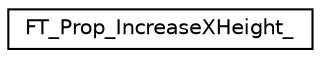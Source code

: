 digraph "Graphical Class Hierarchy"
{
 // LATEX_PDF_SIZE
  edge [fontname="Helvetica",fontsize="10",labelfontname="Helvetica",labelfontsize="10"];
  node [fontname="Helvetica",fontsize="10",shape=record];
  rankdir="LR";
  Node0 [label="FT_Prop_IncreaseXHeight_",height=0.2,width=0.4,color="black", fillcolor="white", style="filled",URL="$d6/d90/structFT__Prop__IncreaseXHeight__.html",tooltip=" "];
}
